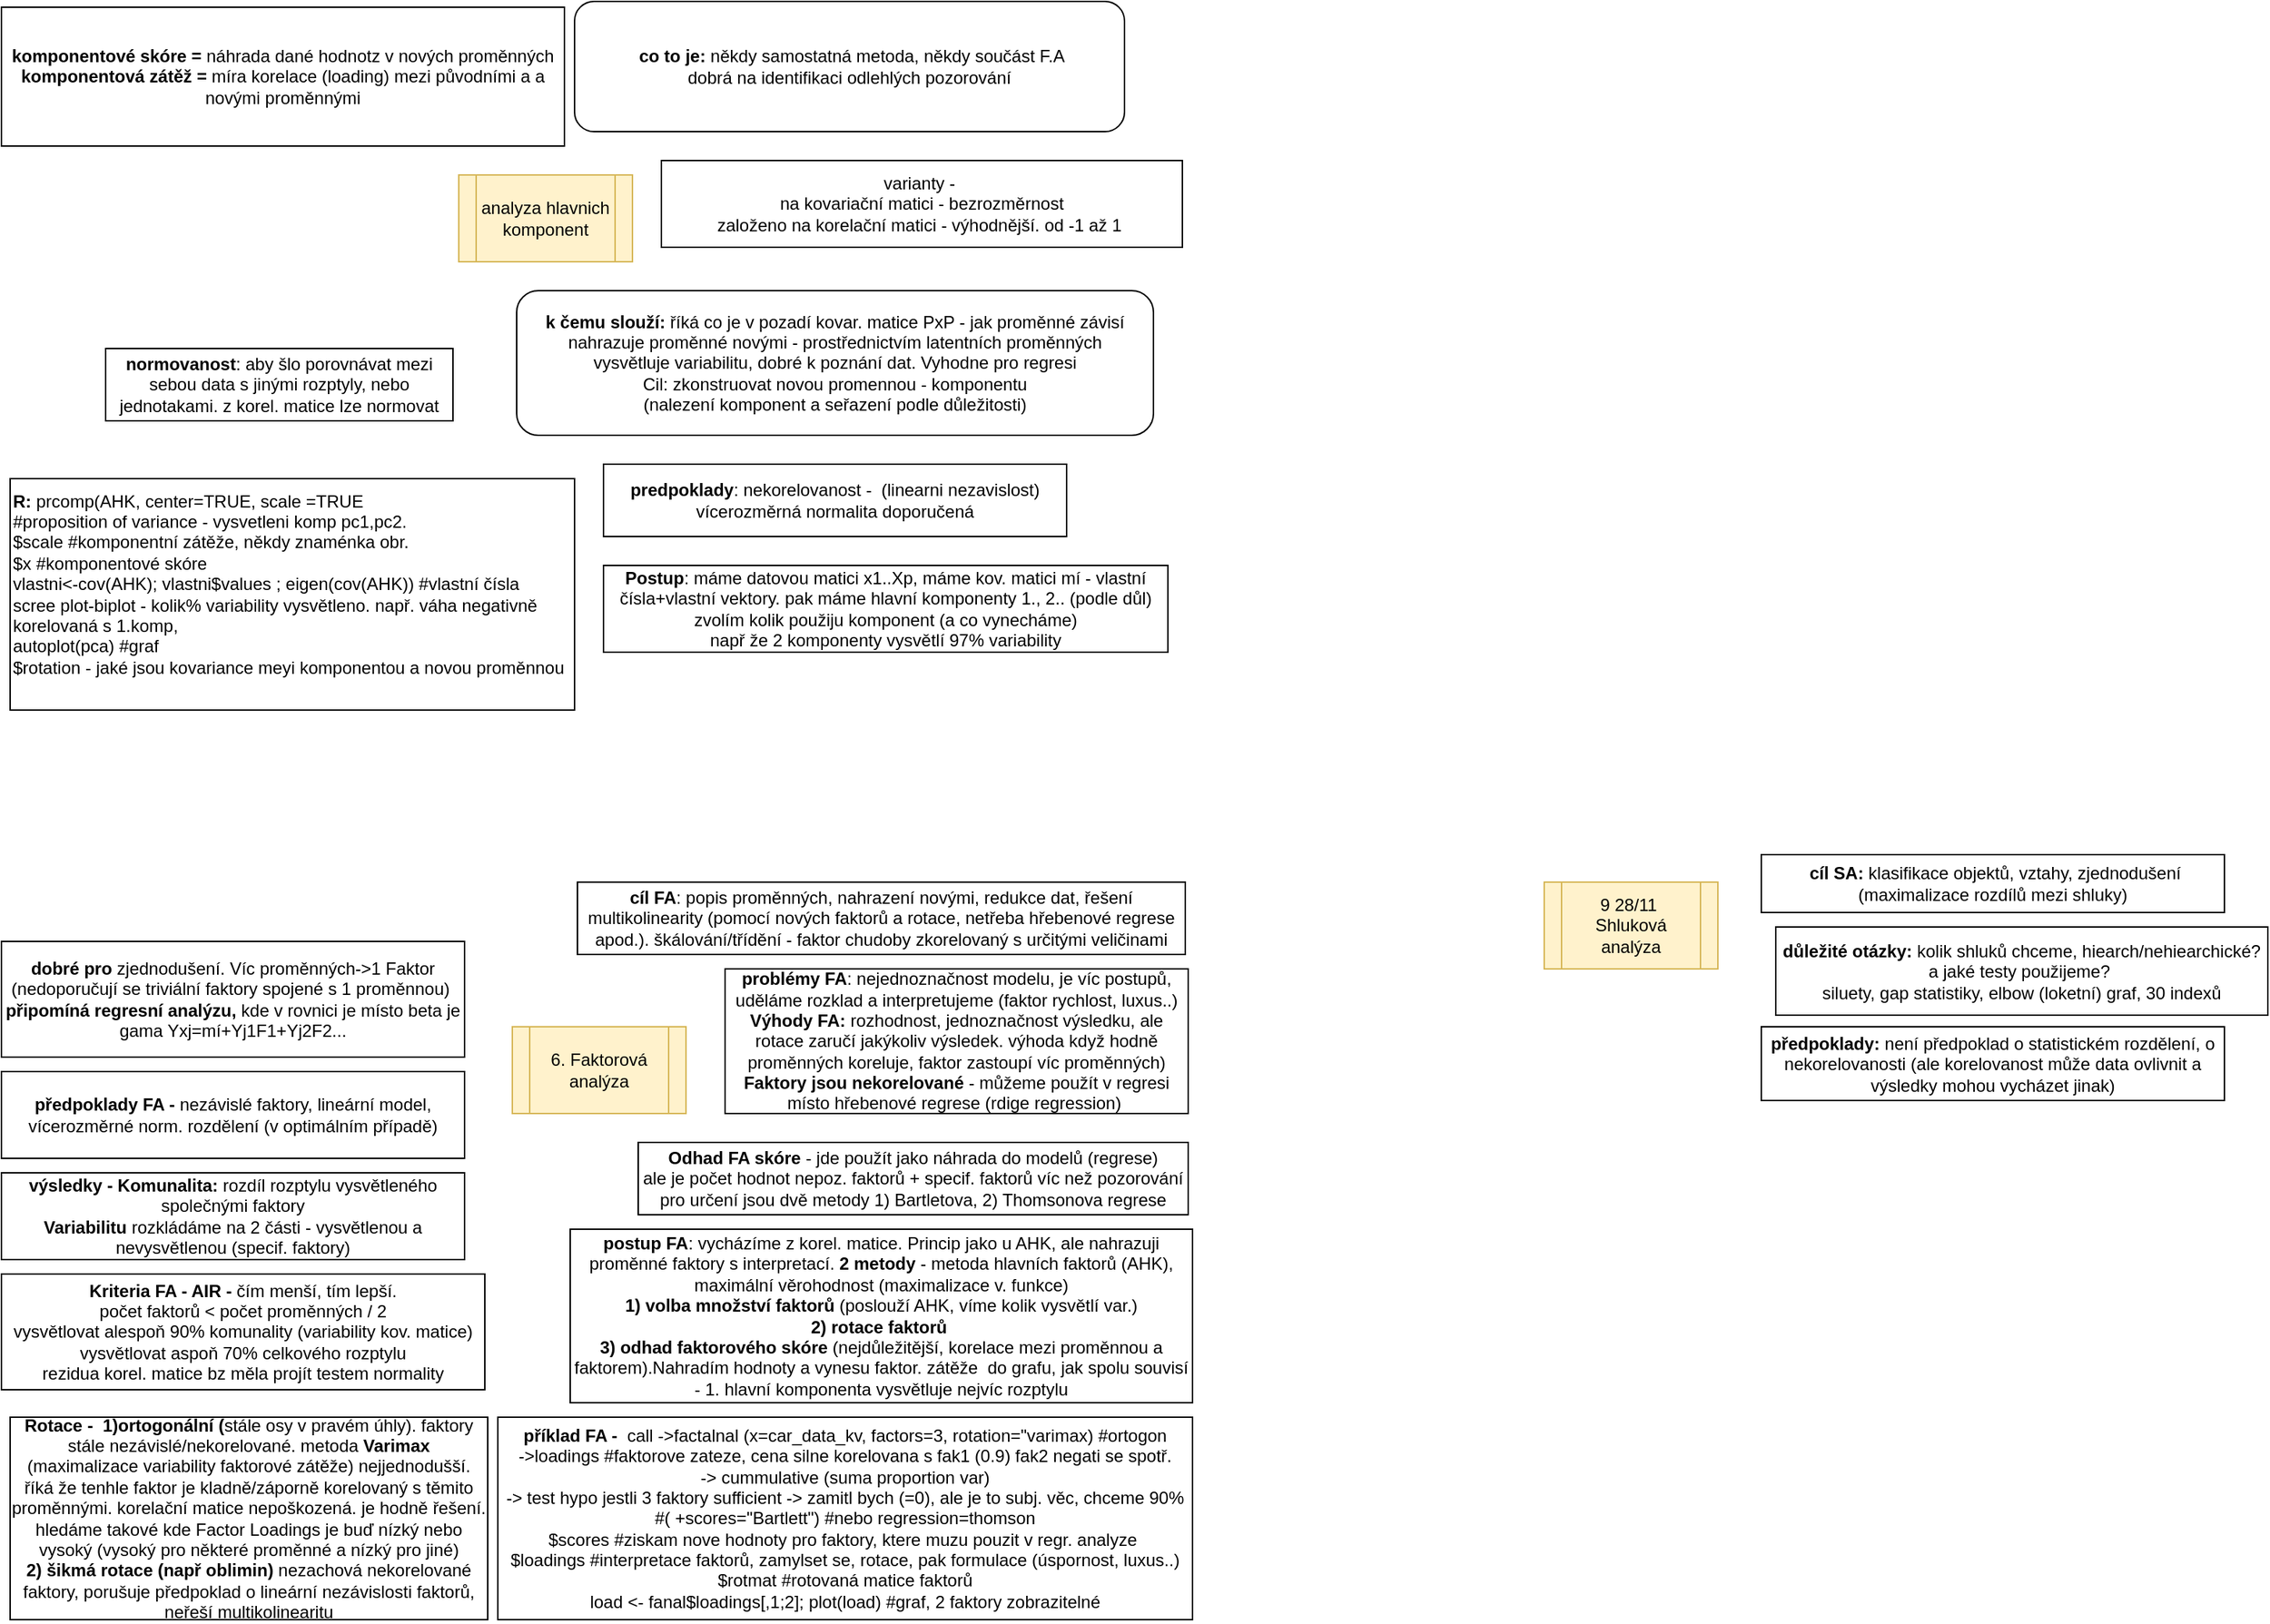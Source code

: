 <mxfile version="12.4.3" type="github" pages="1">
  <diagram id="y8Ra8WDpV--MmbTcDogs" name="Page-1">
    <mxGraphModel dx="1024" dy="566" grid="1" gridSize="10" guides="1" tooltips="1" connect="1" arrows="1" fold="1" page="1" pageScale="1" pageWidth="827" pageHeight="1169" math="0" shadow="0">
      <root>
        <mxCell id="0"/>
        <mxCell id="1" parent="0"/>
        <mxCell id="F72YbmFoQMziK-xgi5LF-1" value="varianty -&amp;nbsp;&lt;br&gt;na kovariační matici - bezrozměrnost&lt;br&gt;založeno na korelační matici - výhodnější. od -1 až 1&amp;nbsp;" style="rounded=0;whiteSpace=wrap;html=1;" parent="1" vertex="1">
          <mxGeometry x="460" y="160" width="360" height="60" as="geometry"/>
        </mxCell>
        <mxCell id="F72YbmFoQMziK-xgi5LF-2" value="analyza hlavnich komponent" style="shape=process;whiteSpace=wrap;html=1;backgroundOutline=1;fillColor=#fff2cc;strokeColor=#d6b656;" parent="1" vertex="1">
          <mxGeometry x="320" y="170" width="120" height="60" as="geometry"/>
        </mxCell>
        <mxCell id="F72YbmFoQMziK-xgi5LF-4" value="&lt;b&gt;&amp;nbsp;co to je:&lt;/b&gt; někdy samostatná metoda, někdy součást F.A&lt;br&gt;dobrá na identifikaci odlehlých pozorování&lt;br&gt;" style="rounded=1;whiteSpace=wrap;html=1;" parent="1" vertex="1">
          <mxGeometry x="400" y="50" width="380" height="90" as="geometry"/>
        </mxCell>
        <mxCell id="F72YbmFoQMziK-xgi5LF-5" value="&lt;b&gt;k čemu slouží:&lt;/b&gt; říká co je v pozadí kovar. matice PxP - jak proměnné závisí&lt;br&gt;nahrazuje proměnné novými - prostřednictvím latentních proměnných&lt;br&gt;vysvětluje variabilitu, dobré k poznání dat. Vyhodne pro regresi&lt;br&gt;Cil: zkonstruovat novou promennou - komponentu&lt;br&gt;(nalezení komponent a seřazení podle důležitosti)" style="rounded=1;whiteSpace=wrap;html=1;" parent="1" vertex="1">
          <mxGeometry x="360" y="250" width="440" height="100" as="geometry"/>
        </mxCell>
        <mxCell id="F72YbmFoQMziK-xgi5LF-6" value="&lt;b&gt;predpoklady&lt;/b&gt;: nekorelovanost -&amp;nbsp; (linearni nezavislost)&lt;br&gt;vícerozměrná normalita doporučená" style="rounded=0;whiteSpace=wrap;html=1;" parent="1" vertex="1">
          <mxGeometry x="420" y="370" width="320" height="50" as="geometry"/>
        </mxCell>
        <mxCell id="F72YbmFoQMziK-xgi5LF-7" value="&lt;b&gt;Postup&lt;/b&gt;: máme datovou matici x1..Xp, máme kov. matici mí - vlastní čísla+vlastní vektory. pak máme hlavní komponenty 1., 2.. (podle důl)&lt;br&gt;zvolím kolik použiju komponent (a co vynecháme)&lt;br&gt;např že 2 komponenty vysvětlí 97% variability" style="rounded=0;whiteSpace=wrap;html=1;" parent="1" vertex="1">
          <mxGeometry x="420" y="440" width="390" height="60" as="geometry"/>
        </mxCell>
        <mxCell id="F72YbmFoQMziK-xgi5LF-9" value="&lt;b&gt;komponentové skóre =&lt;/b&gt; náhrada dané hodnotz v nových proměnných&lt;br&gt;&lt;b&gt;komponentová zátěž =&lt;/b&gt; míra korelace (loading) mezi původními a a novými proměnnými" style="rounded=0;whiteSpace=wrap;html=1;" parent="1" vertex="1">
          <mxGeometry x="4" y="54" width="389" height="96" as="geometry"/>
        </mxCell>
        <mxCell id="F72YbmFoQMziK-xgi5LF-10" value="&lt;b&gt;normovanost&lt;/b&gt;: aby šlo porovnávat mezi sebou data s jinými rozptyly, nebo jednotakami. z korel. matice lze normovat" style="rounded=0;whiteSpace=wrap;html=1;" parent="1" vertex="1">
          <mxGeometry x="76" y="290" width="240" height="50" as="geometry"/>
        </mxCell>
        <mxCell id="F72YbmFoQMziK-xgi5LF-12" value="&lt;b&gt;R: &lt;/b&gt;prcomp(AHK, center=TRUE, scale =TRUE&lt;br&gt;#proposition of variance - vysvetleni komp pc1,pc2.&lt;br&gt;$scale #komponentní zátěže, někdy znaménka obr.&lt;br&gt;$x #komponentové skóre&lt;br&gt;vlastni&amp;lt;-cov(AHK); vlastni$values ; eigen(cov(AHK)) #vlastní čísla&lt;br&gt;&lt;div&gt;&lt;span&gt;scree plot-biplot - kolik% variability vysvětleno. např. váha negativně korelovaná s 1.komp,&amp;nbsp;&lt;/span&gt;&lt;/div&gt;&lt;div&gt;&lt;span&gt;autoplot(pca) #graf&lt;/span&gt;&lt;/div&gt;&lt;div&gt;$rotation - jaké jsou kovariance meyi komponentou a novou proměnnou&lt;/div&gt;&lt;div&gt;&lt;br&gt;&lt;/div&gt;" style="rounded=0;whiteSpace=wrap;html=1;align=left;" parent="1" vertex="1">
          <mxGeometry x="10" y="380" width="390" height="160" as="geometry"/>
        </mxCell>
        <mxCell id="F72YbmFoQMziK-xgi5LF-13" value="6. Faktorová analýza" style="shape=process;whiteSpace=wrap;html=1;backgroundOutline=1;fillColor=#fff2cc;strokeColor=#d6b656;" parent="1" vertex="1">
          <mxGeometry x="357" y="759" width="120" height="60" as="geometry"/>
        </mxCell>
        <mxCell id="F72YbmFoQMziK-xgi5LF-14" value="&lt;b&gt;problémy FA&lt;/b&gt;: nejednoznačnost modelu, je víc postupů, uděláme rozklad a interpretujeme (faktor rychlost, luxus..)&lt;br&gt;&lt;b&gt;Výhody FA:&lt;/b&gt; rozhodnost, jednoznačnost výsledku, ale rotace zaručí jakýkoliv výsledek. výhoda když hodně proměnných koreluje, faktor zastoupí víc proměnných)&lt;br&gt;&lt;b&gt;Faktory jsou nekorelované&lt;/b&gt;&amp;nbsp;- můžeme použít v regresi místo hřebenové regrese (rdige regression)&amp;nbsp;" style="rounded=0;whiteSpace=wrap;html=1;" parent="1" vertex="1">
          <mxGeometry x="504" y="719" width="320" height="100" as="geometry"/>
        </mxCell>
        <mxCell id="F72YbmFoQMziK-xgi5LF-15" value="&lt;b&gt;dobré pro&lt;/b&gt; zjednodušení. Víc proměnných-&amp;gt;1 Faktor (nedoporučují se triviální faktory spojené s 1 proměnnou)&amp;nbsp;&lt;br&gt;&lt;b&gt;připomíná regresní analýzu,&lt;/b&gt; kde v rovnici je místo beta je gama Yxj=mí+Yj1F1+Yj2F2...&lt;br&gt;" style="rounded=0;whiteSpace=wrap;html=1;" parent="1" vertex="1">
          <mxGeometry x="4" y="700" width="320" height="80" as="geometry"/>
        </mxCell>
        <mxCell id="F72YbmFoQMziK-xgi5LF-16" value="&lt;b&gt;cíl FA&lt;/b&gt;: popis proměnných, nahrazení novými, redukce dat, řešení multikolinearity (pomocí nových faktorů a rotace, netřeba hřebenové regrese apod.). škálování/třídění - faktor chudoby zkorelovaný s určitými veličinami" style="rounded=0;whiteSpace=wrap;html=1;" parent="1" vertex="1">
          <mxGeometry x="402" y="659" width="420" height="50" as="geometry"/>
        </mxCell>
        <mxCell id="F72YbmFoQMziK-xgi5LF-17" value="&lt;b&gt;postup FA&lt;/b&gt;: vycházíme z korel. matice. Princip jako u AHK, ale nahrazuji proměnné faktory s interpretací.&amp;nbsp;&lt;b&gt;2 metody&amp;nbsp;&lt;/b&gt;- metoda hlavních faktorů (AHK), maximální věrohodnost (maximalizace v. funkce)&lt;br&gt;&lt;b&gt;1) volba množství faktorů &lt;/b&gt;(poslouží AHK, víme kolik vysvětlí var.)&lt;br&gt;&lt;b&gt;2) rotace faktorů&amp;nbsp;&lt;/b&gt;&lt;br&gt;&lt;b&gt;3) odhad faktorového skóre&lt;/b&gt; (nejdůležitější, korelace mezi proměnnou a faktorem).Nahradím hodnoty a vynesu faktor. zátěže&amp;nbsp; do grafu, jak spolu souvisí&lt;br&gt;- 1. hlavní komponenta vysvětluje nejvíc rozptylu" style="rounded=0;whiteSpace=wrap;html=1;" parent="1" vertex="1">
          <mxGeometry x="397" y="899" width="430" height="120" as="geometry"/>
        </mxCell>
        <mxCell id="akfnTeuAMZxxue4OsH-c-2" value="&lt;b&gt;předpoklady FA - &lt;/b&gt;nezávislé faktory, lineární model, vícerozměrné norm. rozdělení (v optimálním případě)" style="rounded=0;whiteSpace=wrap;html=1;" vertex="1" parent="1">
          <mxGeometry x="4" y="790" width="320" height="60" as="geometry"/>
        </mxCell>
        <mxCell id="akfnTeuAMZxxue4OsH-c-3" value="&lt;b&gt;výsledky - Komunalita: &lt;/b&gt;rozdíl rozptylu vysvětleného společnými faktory&lt;br&gt;&lt;b&gt;Variabilitu &lt;/b&gt;rozkládáme na 2 části - vysvětlenou a nevysvětlenou (specif. faktory)" style="rounded=0;whiteSpace=wrap;html=1;" vertex="1" parent="1">
          <mxGeometry x="4" y="860" width="320" height="60" as="geometry"/>
        </mxCell>
        <mxCell id="akfnTeuAMZxxue4OsH-c-4" value="&lt;b&gt;Rotace -&amp;nbsp; 1)ortogonální (&lt;/b&gt;stále osy v pravém úhly). faktory stále nezávislé/nekorelované.&amp;nbsp;metoda &lt;b&gt;Varimax &lt;/b&gt;(maximalizace variability faktorové zátěže)&lt;b&gt;&amp;nbsp;&lt;/b&gt;nejjednodušší. říká že tenhle faktor je kladně/záporně korelovaný s těmito proměnnými. korelační matice nepoškozená. je hodně řešení. hledáme takové kde Factor Loadings je buď nízký nebo vysoký (vysoký pro některé proměnné a nízký pro jiné)&lt;br&gt;&lt;b&gt;2) šikmá rotace (např oblimin)&amp;nbsp;&lt;/b&gt;nezachová nekorelované faktory, porušuje předpoklad o lineární nezávislosti faktorů, neřeší multikolinearitu" style="rounded=0;whiteSpace=wrap;html=1;" vertex="1" parent="1">
          <mxGeometry x="10" y="1029" width="330" height="140" as="geometry"/>
        </mxCell>
        <mxCell id="akfnTeuAMZxxue4OsH-c-8" value="&lt;span style=&quot;color: rgba(0 , 0 , 0 , 0) ; font-family: monospace ; font-size: 0px&quot;&gt;%3CmxGraphModel%3E%3Croot%3E%3CmxCell%20id%3D%220%22%2F%3E%3CmxCell%20id%3D%221%22%20parent%3D%220%22%2F%3E%3CmxCell%20id%3D%222%22%20value%3D%22%26lt%3Bb%26gt%3Bp%C5%99edpoklady%20FA%20-%20%26lt%3B%2Fb%26gt%3Bnez%C3%A1visl%C3%A9%20faktory%2C%20line%C3%A1rn%C3%AD%20model%2C%20v%C3%ADcerozm%C4%9Brn%C3%A9%20norm.%20rozd%C4%9Blen%C3%AD%20(v%20optim%C3%A1ln%C3%ADm%20p%C5%99%C3%ADpad%C4%9B)%22%20style%3D%22rounded%3D0%3BwhiteSpace%3Dwrap%3Bhtml%3D1%3B%22%20vertex%3D%221%22%20parent%3D%221%22%3E%3CmxGeometry%20x%3D%2280%22%20y%3D%22920%22%20width%3D%22320%22%20height%3D%2260%22%20as%3D%22geometry%22%2F%3E%3C%2FmxCell%3E%3C%2Froot%3E%3C%2FmxGraphModel%3E&lt;/span&gt;" style="text;html=1;align=center;verticalAlign=middle;resizable=0;points=[];;autosize=1;" vertex="1" parent="1">
          <mxGeometry x="254" y="1054" width="20" height="20" as="geometry"/>
        </mxCell>
        <mxCell id="akfnTeuAMZxxue4OsH-c-9" value="&lt;b&gt;Kriteria FA - AIR -&lt;/b&gt; čím menší, tím lepší. &lt;br&gt;počet faktorů &amp;lt; počet proměnných / 2&lt;br&gt;vysvětlovat alespoň 90% komunality (variability kov. matice) &lt;br&gt;vysvětlovat aspoň 70% celkového rozptylu&lt;br&gt;rezidua korel. matice bz měla projít testem normality" style="rounded=0;whiteSpace=wrap;html=1;" vertex="1" parent="1">
          <mxGeometry x="4" y="930" width="334" height="80" as="geometry"/>
        </mxCell>
        <mxCell id="akfnTeuAMZxxue4OsH-c-10" value="&lt;b&gt;Odhad FA skóre &lt;/b&gt;- jde použít jako náhrada do modelů (regrese)&lt;br&gt;ale je počet hodnot nepoz. faktorů + specif. faktorů víc než pozorování&lt;br&gt;pro určení jsou dvě metody 1) Bartletova, 2) Thomsonova regrese" style="rounded=0;whiteSpace=wrap;html=1;" vertex="1" parent="1">
          <mxGeometry x="444" y="839" width="380" height="50" as="geometry"/>
        </mxCell>
        <mxCell id="akfnTeuAMZxxue4OsH-c-11" value="&lt;b&gt;příklad FA -&amp;nbsp; &lt;/b&gt;call -&amp;gt;factalnal (x=car_data_kv, factors=3, rotation=&quot;varimax) #ortogon&lt;br&gt;-&amp;gt;loadings #faktorove zateze, cena silne korelovana s fak1 (0.9) fak2 negati se spotř.&lt;br&gt;-&amp;gt; cummulative (suma proportion var)&lt;br&gt;-&amp;gt; test hypo jestli 3 faktory sufficient -&amp;gt; zamitl bych (=0), ale je to subj. věc, chceme 90%&lt;br&gt;#( +scores=&quot;Bartlett&quot;) #nebo regression=thomson&lt;br&gt;$scores #ziskam nove hodnoty pro faktory, ktere muzu pouzit v regr. analyze&amp;nbsp;&lt;br&gt;$loadings #interpretace faktorů, zamylset se, rotace, pak formulace (úspornost, luxus..)&lt;br&gt;$rotmat #rotovaná matice faktorů&lt;br&gt;load &amp;lt;- fanal$loadings[,1;2]; plot(load) #graf, 2 faktory zobrazitelné" style="rounded=0;whiteSpace=wrap;html=1;" vertex="1" parent="1">
          <mxGeometry x="347" y="1029" width="480" height="140" as="geometry"/>
        </mxCell>
        <mxCell id="akfnTeuAMZxxue4OsH-c-13" value="9 28/11&amp;nbsp;&lt;br&gt;Shluková analýza" style="shape=process;whiteSpace=wrap;html=1;backgroundOutline=1;fillColor=#fff2cc;strokeColor=#d6b656;" vertex="1" parent="1">
          <mxGeometry x="1070" y="659" width="120" height="60" as="geometry"/>
        </mxCell>
        <mxCell id="akfnTeuAMZxxue4OsH-c-15" value="&lt;b&gt;&amp;nbsp;cíl SA: &lt;/b&gt;klasifikace objektů, vztahy, zjednodušení (maximalizace rozdílů mezi shluky)" style="rounded=0;whiteSpace=wrap;html=1;" vertex="1" parent="1">
          <mxGeometry x="1220" y="640" width="320" height="40" as="geometry"/>
        </mxCell>
        <mxCell id="akfnTeuAMZxxue4OsH-c-16" value="&lt;b&gt;důležité otázky: &lt;/b&gt;kolik shluků chceme, hiearch/nehiearchické?&lt;br&gt;a jaké testy použijeme?&amp;nbsp;&lt;br&gt;siluety, gap statistiky, elbow (loketní) graf, 30 indexů" style="rounded=0;whiteSpace=wrap;html=1;" vertex="1" parent="1">
          <mxGeometry x="1230" y="690" width="340" height="61" as="geometry"/>
        </mxCell>
        <mxCell id="akfnTeuAMZxxue4OsH-c-17" value="&lt;b&gt;předpoklady: &lt;/b&gt;není předpoklad o statistickém rozdělení, o nekorelovanosti (ale korelovanost může data ovlivnit a výsledky mohou vycházet jinak)" style="rounded=0;whiteSpace=wrap;html=1;" vertex="1" parent="1">
          <mxGeometry x="1220" y="759" width="320" height="51" as="geometry"/>
        </mxCell>
      </root>
    </mxGraphModel>
  </diagram>
</mxfile>
